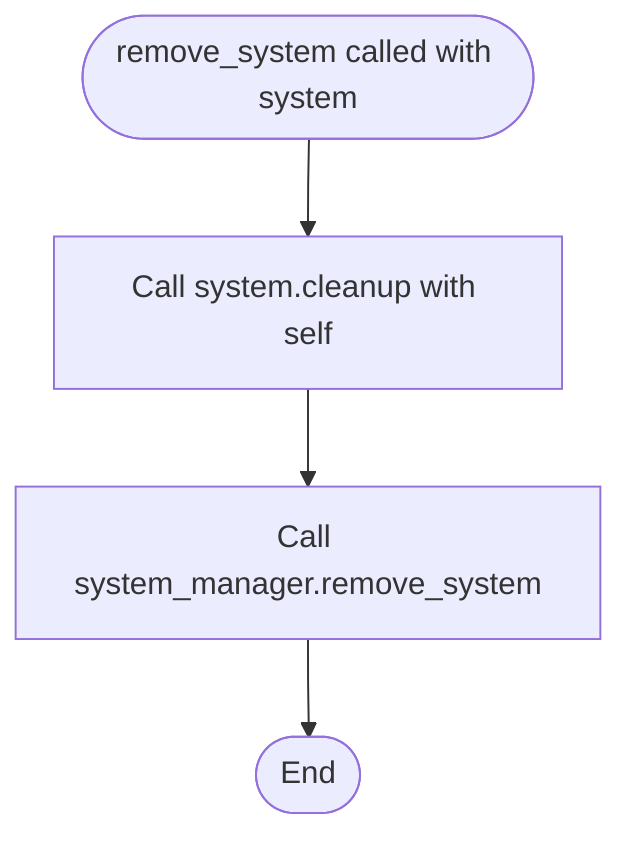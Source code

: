 flowchart TD
    Start([remove_system called with system]) --> CleanupSystem[Call system.cleanup with self]
    
    CleanupSystem --> RemoveFromManager[Call system_manager.remove_system]
    
    RemoveFromManager --> End([End])